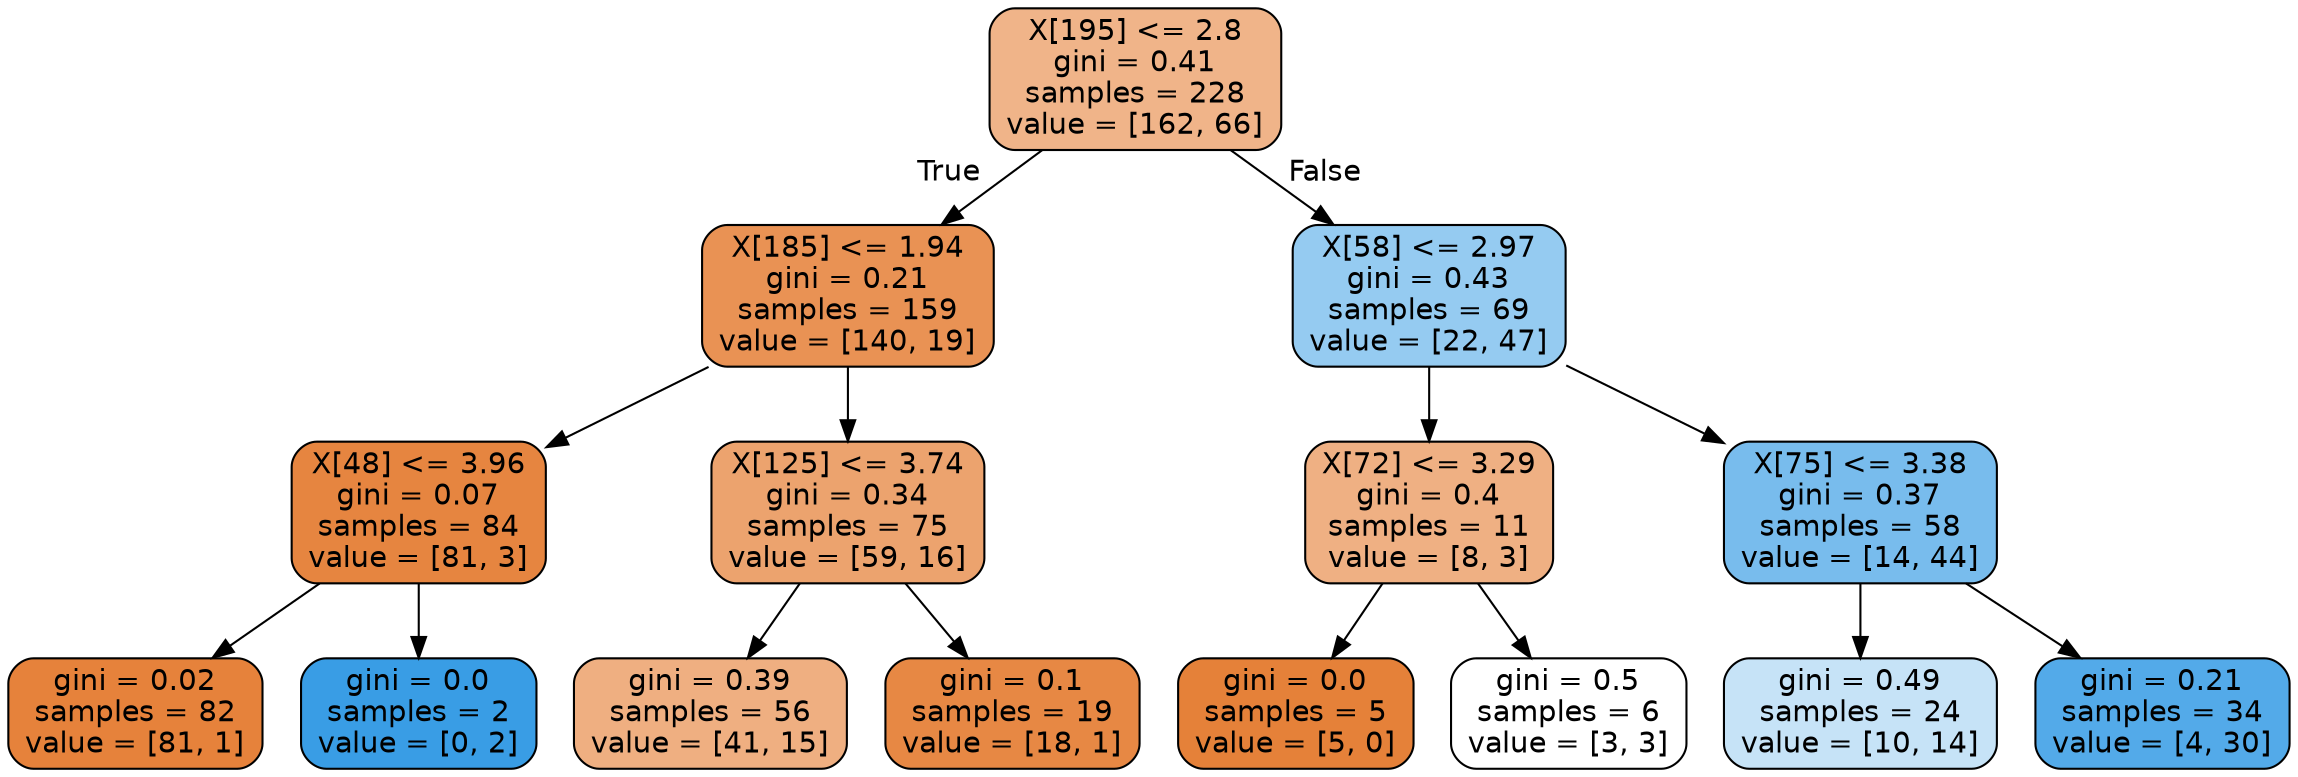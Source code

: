 digraph Tree {
node [shape=box, style="filled, rounded", color="black", fontname=helvetica] ;
edge [fontname=helvetica] ;
0 [label="X[195] <= 2.8\ngini = 0.41\nsamples = 228\nvalue = [162, 66]", fillcolor="#e5813997"] ;
1 [label="X[185] <= 1.94\ngini = 0.21\nsamples = 159\nvalue = [140, 19]", fillcolor="#e58139dc"] ;
0 -> 1 [labeldistance=2.5, labelangle=45, headlabel="True"] ;
2 [label="X[48] <= 3.96\ngini = 0.07\nsamples = 84\nvalue = [81, 3]", fillcolor="#e58139f6"] ;
1 -> 2 ;
3 [label="gini = 0.02\nsamples = 82\nvalue = [81, 1]", fillcolor="#e58139fc"] ;
2 -> 3 ;
4 [label="gini = 0.0\nsamples = 2\nvalue = [0, 2]", fillcolor="#399de5ff"] ;
2 -> 4 ;
5 [label="X[125] <= 3.74\ngini = 0.34\nsamples = 75\nvalue = [59, 16]", fillcolor="#e58139ba"] ;
1 -> 5 ;
6 [label="gini = 0.39\nsamples = 56\nvalue = [41, 15]", fillcolor="#e58139a2"] ;
5 -> 6 ;
7 [label="gini = 0.1\nsamples = 19\nvalue = [18, 1]", fillcolor="#e58139f1"] ;
5 -> 7 ;
8 [label="X[58] <= 2.97\ngini = 0.43\nsamples = 69\nvalue = [22, 47]", fillcolor="#399de588"] ;
0 -> 8 [labeldistance=2.5, labelangle=-45, headlabel="False"] ;
9 [label="X[72] <= 3.29\ngini = 0.4\nsamples = 11\nvalue = [8, 3]", fillcolor="#e581399f"] ;
8 -> 9 ;
10 [label="gini = 0.0\nsamples = 5\nvalue = [5, 0]", fillcolor="#e58139ff"] ;
9 -> 10 ;
11 [label="gini = 0.5\nsamples = 6\nvalue = [3, 3]", fillcolor="#e5813900"] ;
9 -> 11 ;
12 [label="X[75] <= 3.38\ngini = 0.37\nsamples = 58\nvalue = [14, 44]", fillcolor="#399de5ae"] ;
8 -> 12 ;
13 [label="gini = 0.49\nsamples = 24\nvalue = [10, 14]", fillcolor="#399de549"] ;
12 -> 13 ;
14 [label="gini = 0.21\nsamples = 34\nvalue = [4, 30]", fillcolor="#399de5dd"] ;
12 -> 14 ;
}
